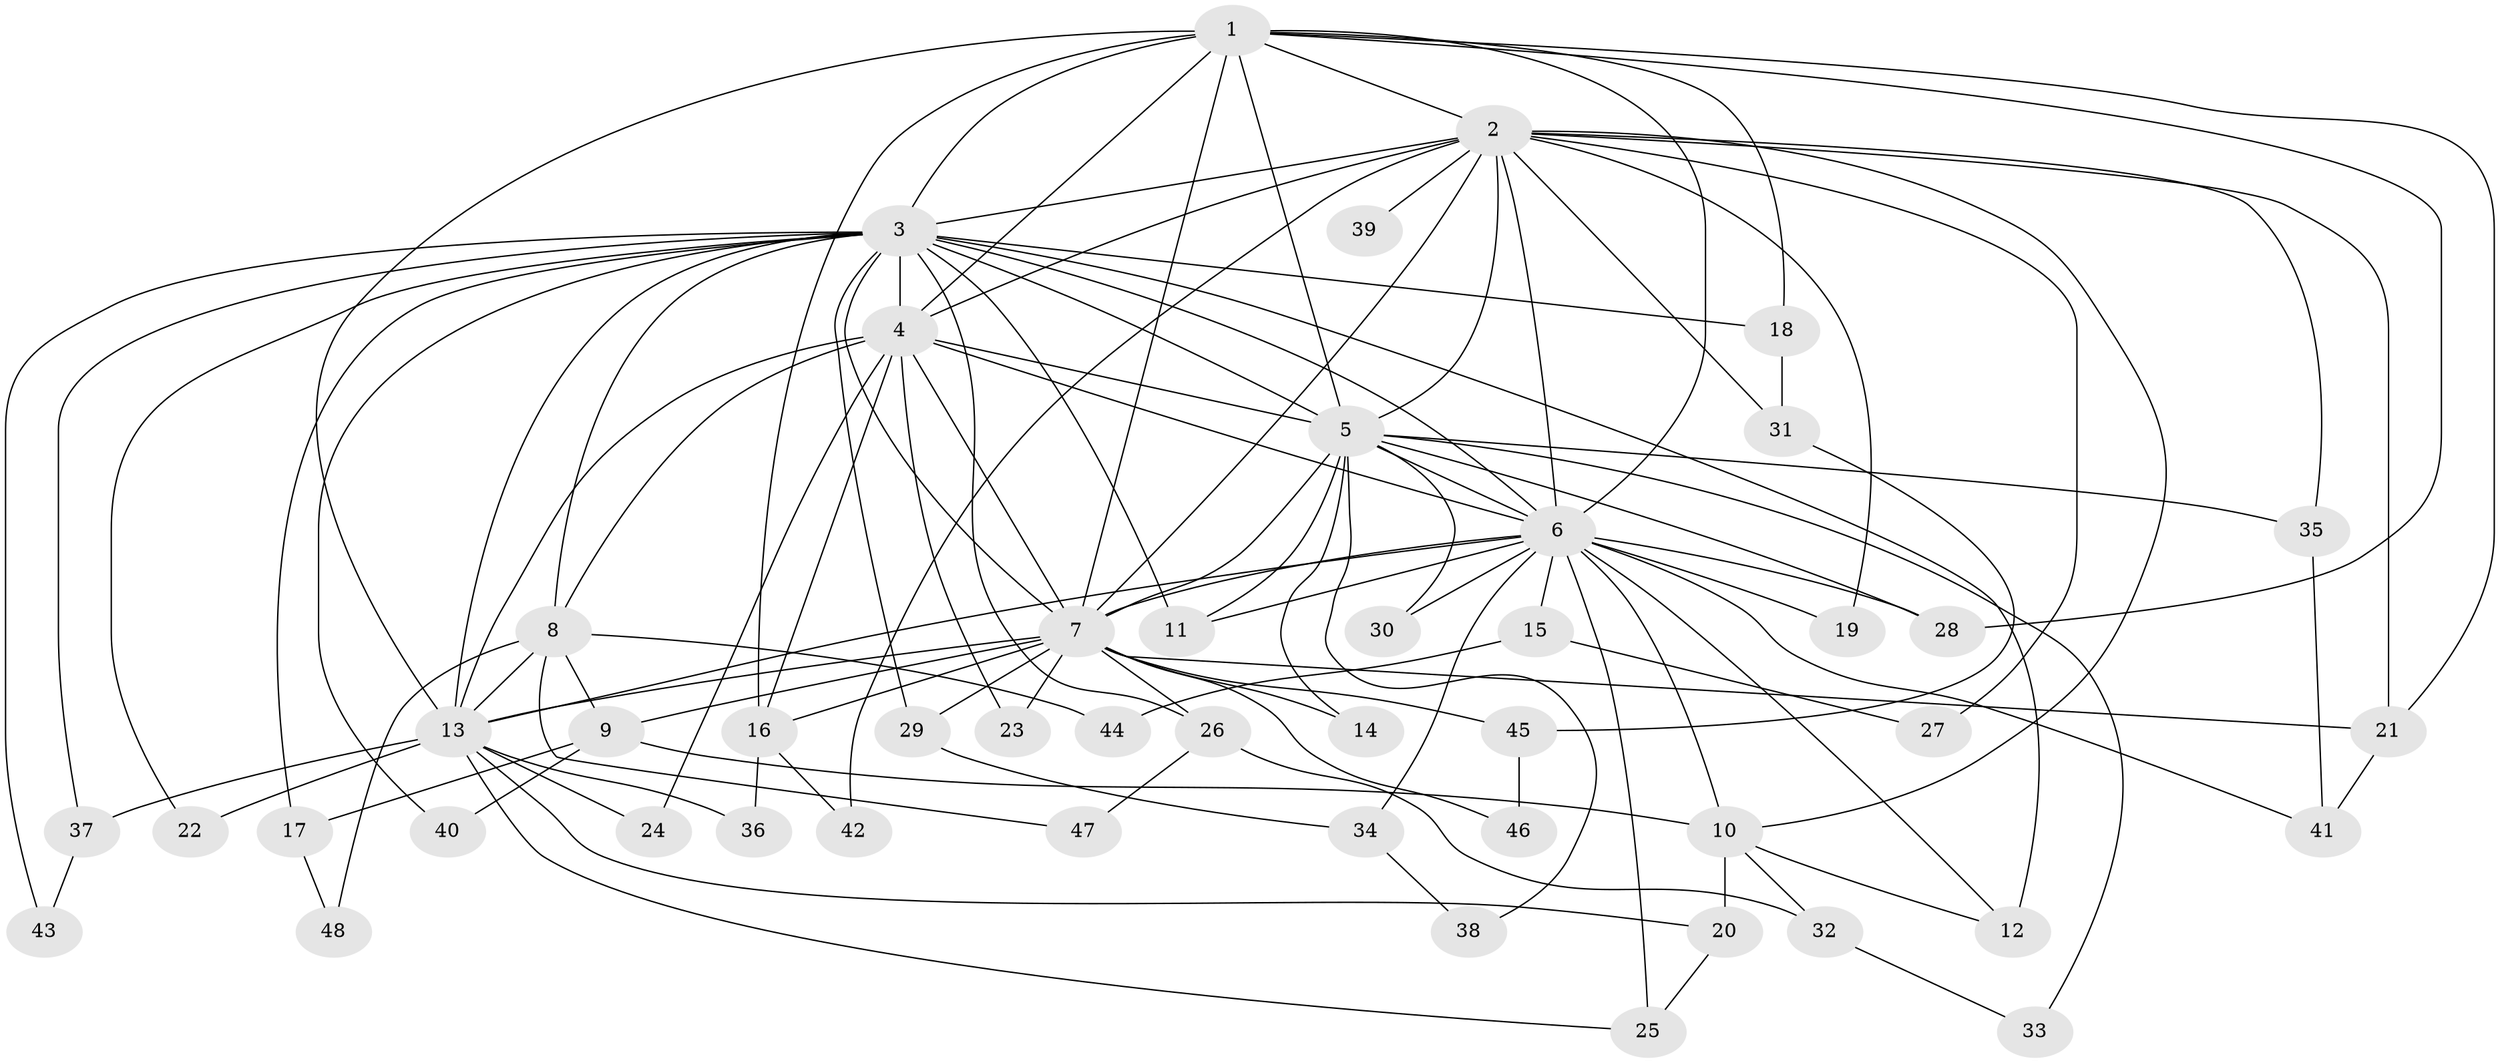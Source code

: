 // original degree distribution, {15: 0.02531645569620253, 20: 0.012658227848101266, 18: 0.012658227848101266, 21: 0.012658227848101266, 14: 0.012658227848101266, 24: 0.012658227848101266, 22: 0.012658227848101266, 17: 0.012658227848101266, 13: 0.012658227848101266, 7: 0.012658227848101266, 5: 0.0379746835443038, 3: 0.24050632911392406, 4: 0.10126582278481013, 2: 0.4810126582278481}
// Generated by graph-tools (version 1.1) at 2025/49/03/04/25 22:49:32]
// undirected, 48 vertices, 113 edges
graph export_dot {
  node [color=gray90,style=filled];
  1;
  2;
  3;
  4;
  5;
  6;
  7;
  8;
  9;
  10;
  11;
  12;
  13;
  14;
  15;
  16;
  17;
  18;
  19;
  20;
  21;
  22;
  23;
  24;
  25;
  26;
  27;
  28;
  29;
  30;
  31;
  32;
  33;
  34;
  35;
  36;
  37;
  38;
  39;
  40;
  41;
  42;
  43;
  44;
  45;
  46;
  47;
  48;
  1 -- 2 [weight=1.0];
  1 -- 3 [weight=2.0];
  1 -- 4 [weight=3.0];
  1 -- 5 [weight=2.0];
  1 -- 6 [weight=2.0];
  1 -- 7 [weight=1.0];
  1 -- 13 [weight=1.0];
  1 -- 16 [weight=1.0];
  1 -- 18 [weight=1.0];
  1 -- 21 [weight=1.0];
  1 -- 28 [weight=1.0];
  2 -- 3 [weight=2.0];
  2 -- 4 [weight=2.0];
  2 -- 5 [weight=2.0];
  2 -- 6 [weight=2.0];
  2 -- 7 [weight=2.0];
  2 -- 10 [weight=1.0];
  2 -- 19 [weight=1.0];
  2 -- 21 [weight=2.0];
  2 -- 27 [weight=1.0];
  2 -- 31 [weight=1.0];
  2 -- 35 [weight=1.0];
  2 -- 39 [weight=1.0];
  2 -- 42 [weight=1.0];
  3 -- 4 [weight=4.0];
  3 -- 5 [weight=4.0];
  3 -- 6 [weight=2.0];
  3 -- 7 [weight=2.0];
  3 -- 8 [weight=1.0];
  3 -- 11 [weight=1.0];
  3 -- 12 [weight=2.0];
  3 -- 13 [weight=3.0];
  3 -- 17 [weight=1.0];
  3 -- 18 [weight=1.0];
  3 -- 22 [weight=1.0];
  3 -- 26 [weight=1.0];
  3 -- 29 [weight=1.0];
  3 -- 37 [weight=1.0];
  3 -- 40 [weight=1.0];
  3 -- 43 [weight=1.0];
  4 -- 5 [weight=4.0];
  4 -- 6 [weight=2.0];
  4 -- 7 [weight=3.0];
  4 -- 8 [weight=1.0];
  4 -- 13 [weight=9.0];
  4 -- 16 [weight=1.0];
  4 -- 23 [weight=1.0];
  4 -- 24 [weight=1.0];
  5 -- 6 [weight=3.0];
  5 -- 7 [weight=2.0];
  5 -- 11 [weight=1.0];
  5 -- 14 [weight=1.0];
  5 -- 28 [weight=1.0];
  5 -- 30 [weight=1.0];
  5 -- 33 [weight=1.0];
  5 -- 35 [weight=1.0];
  5 -- 38 [weight=1.0];
  6 -- 7 [weight=1.0];
  6 -- 10 [weight=1.0];
  6 -- 11 [weight=1.0];
  6 -- 12 [weight=1.0];
  6 -- 13 [weight=1.0];
  6 -- 15 [weight=1.0];
  6 -- 19 [weight=1.0];
  6 -- 25 [weight=1.0];
  6 -- 28 [weight=1.0];
  6 -- 30 [weight=1.0];
  6 -- 34 [weight=1.0];
  6 -- 41 [weight=1.0];
  7 -- 9 [weight=1.0];
  7 -- 13 [weight=1.0];
  7 -- 14 [weight=1.0];
  7 -- 16 [weight=2.0];
  7 -- 21 [weight=1.0];
  7 -- 23 [weight=1.0];
  7 -- 26 [weight=1.0];
  7 -- 29 [weight=1.0];
  7 -- 45 [weight=1.0];
  7 -- 46 [weight=1.0];
  8 -- 9 [weight=1.0];
  8 -- 13 [weight=1.0];
  8 -- 44 [weight=1.0];
  8 -- 47 [weight=1.0];
  8 -- 48 [weight=1.0];
  9 -- 10 [weight=1.0];
  9 -- 17 [weight=1.0];
  9 -- 40 [weight=1.0];
  10 -- 12 [weight=1.0];
  10 -- 20 [weight=1.0];
  10 -- 32 [weight=1.0];
  13 -- 20 [weight=1.0];
  13 -- 22 [weight=1.0];
  13 -- 24 [weight=1.0];
  13 -- 25 [weight=1.0];
  13 -- 36 [weight=1.0];
  13 -- 37 [weight=1.0];
  15 -- 27 [weight=1.0];
  15 -- 44 [weight=1.0];
  16 -- 36 [weight=1.0];
  16 -- 42 [weight=1.0];
  17 -- 48 [weight=1.0];
  18 -- 31 [weight=1.0];
  20 -- 25 [weight=1.0];
  21 -- 41 [weight=1.0];
  26 -- 32 [weight=1.0];
  26 -- 47 [weight=1.0];
  29 -- 34 [weight=1.0];
  31 -- 45 [weight=1.0];
  32 -- 33 [weight=1.0];
  34 -- 38 [weight=1.0];
  35 -- 41 [weight=1.0];
  37 -- 43 [weight=1.0];
  45 -- 46 [weight=1.0];
}
